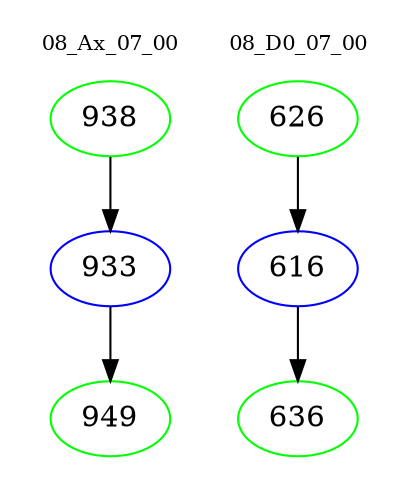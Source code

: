 digraph{
subgraph cluster_0 {
color = white
label = "08_Ax_07_00";
fontsize=10;
T0_938 [label="938", color="green"]
T0_938 -> T0_933 [color="black"]
T0_933 [label="933", color="blue"]
T0_933 -> T0_949 [color="black"]
T0_949 [label="949", color="green"]
}
subgraph cluster_1 {
color = white
label = "08_D0_07_00";
fontsize=10;
T1_626 [label="626", color="green"]
T1_626 -> T1_616 [color="black"]
T1_616 [label="616", color="blue"]
T1_616 -> T1_636 [color="black"]
T1_636 [label="636", color="green"]
}
}

